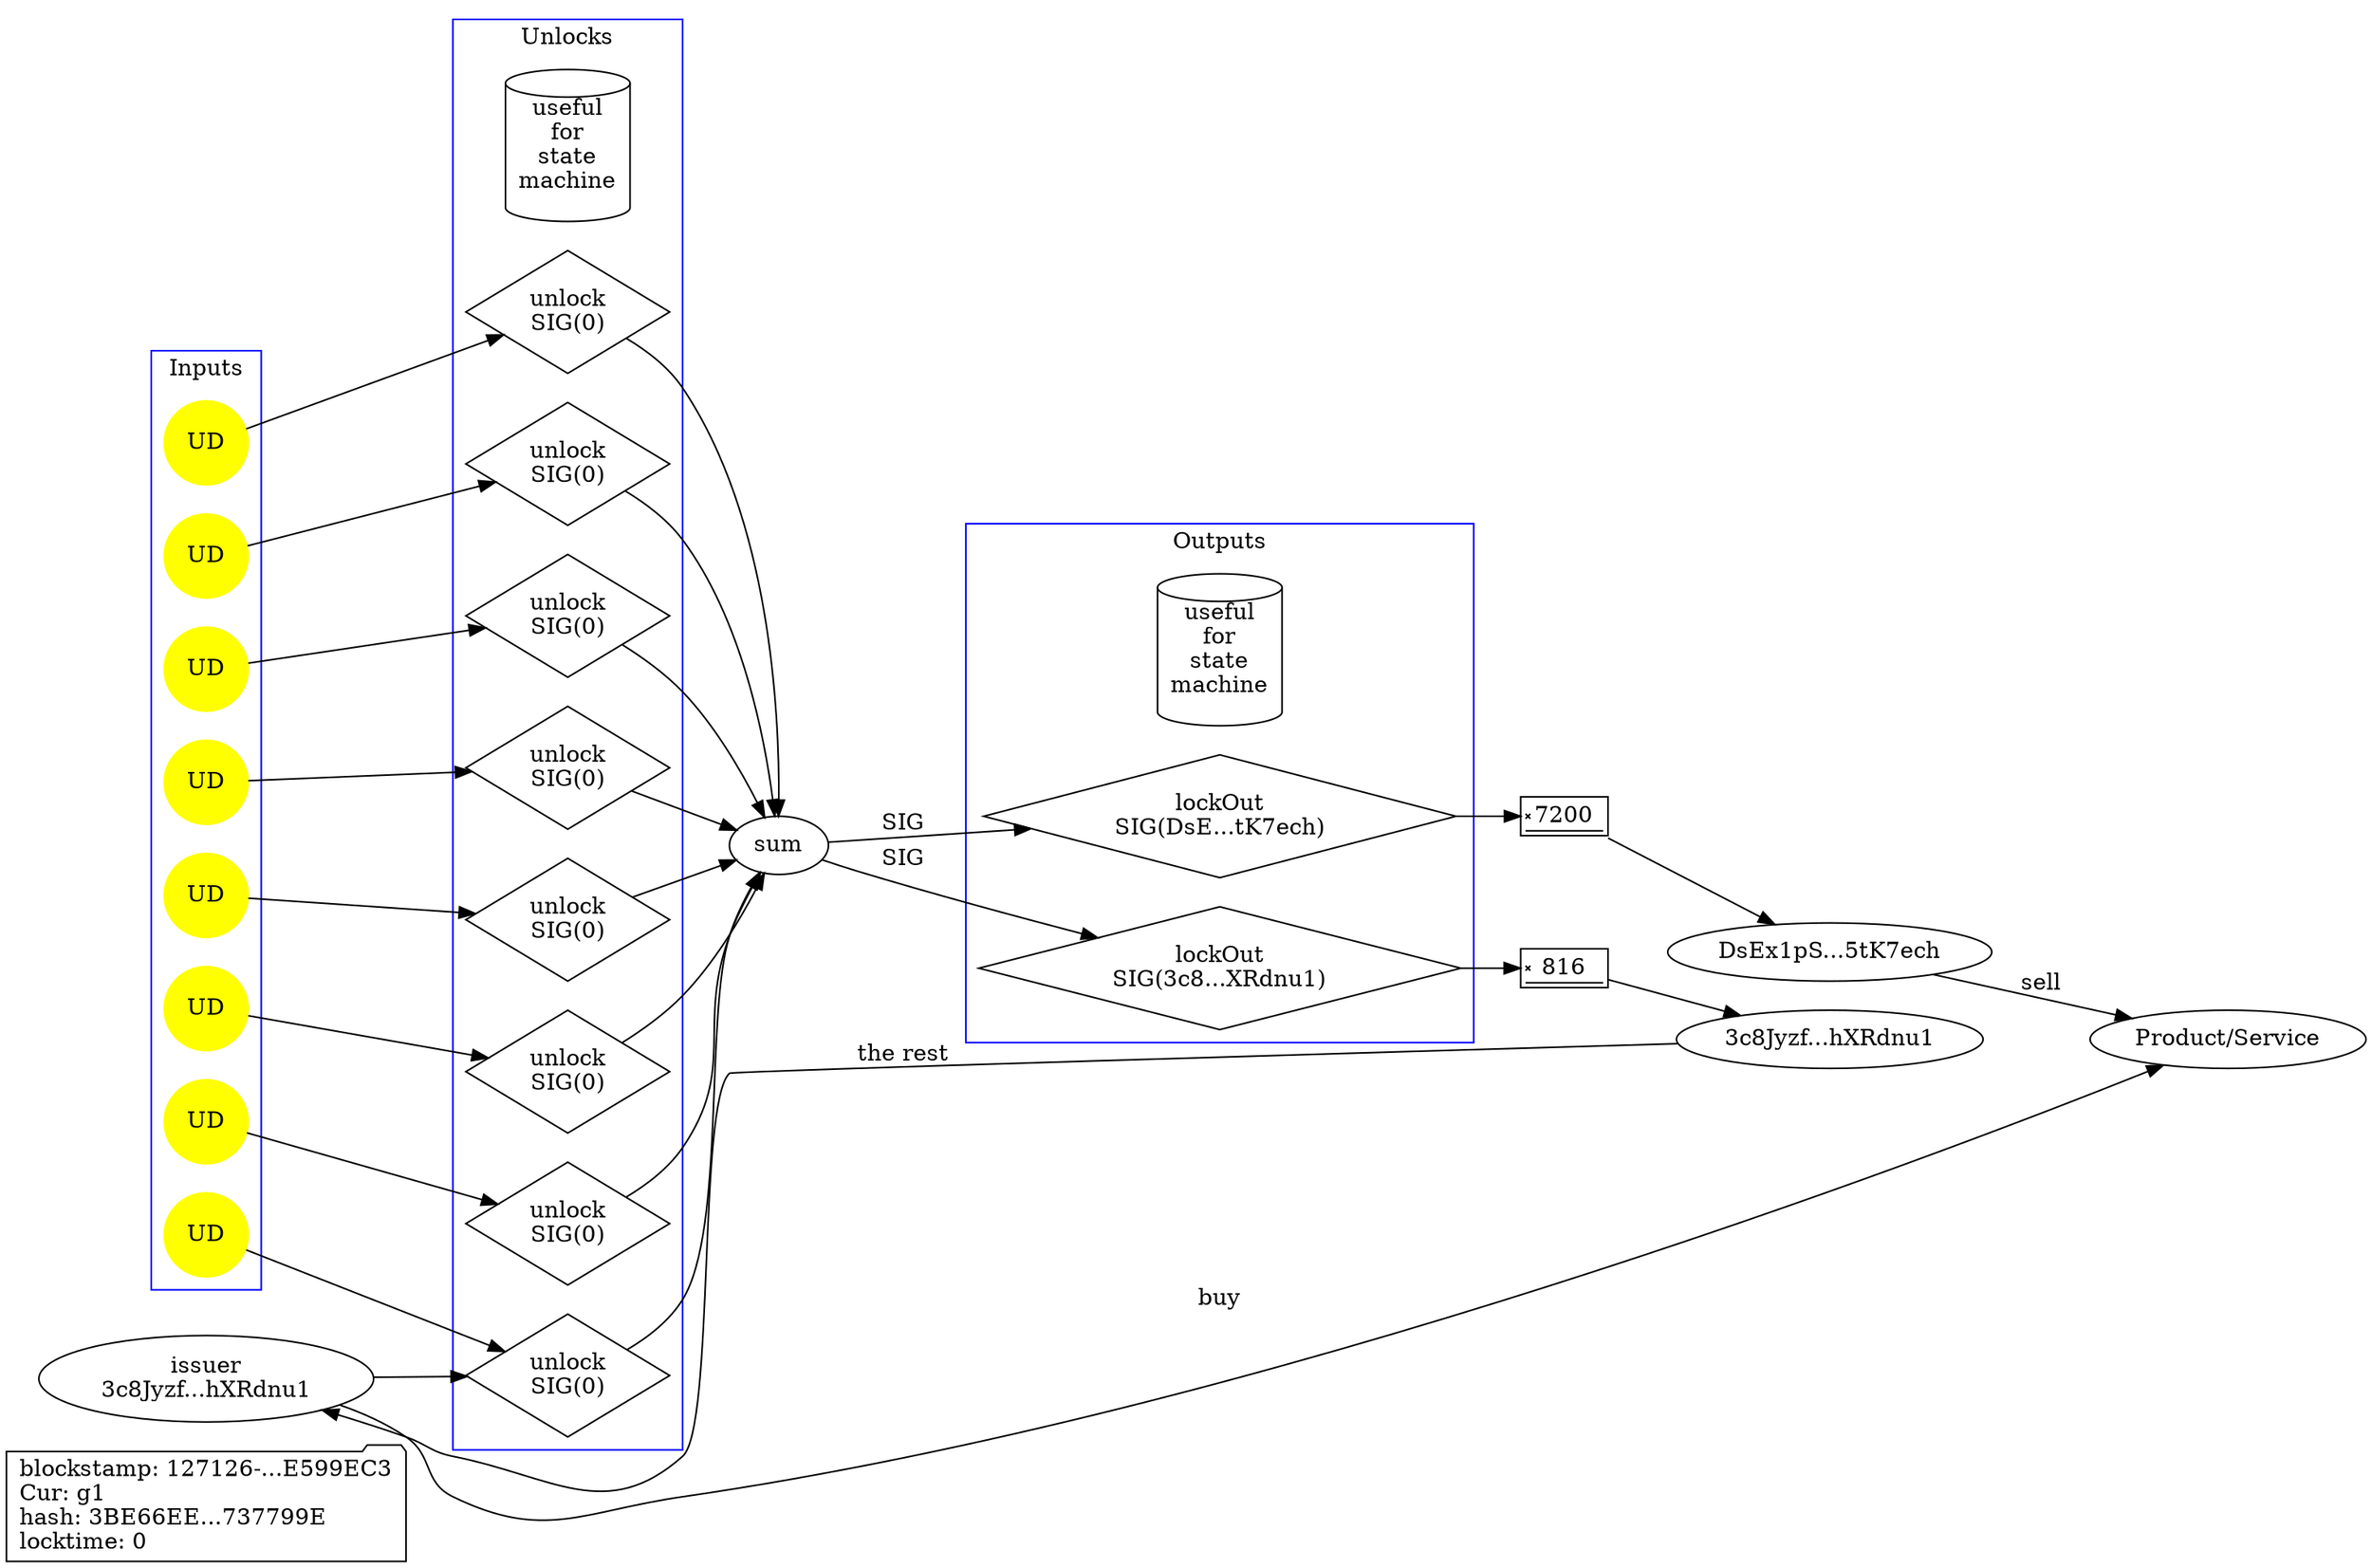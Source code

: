 digraph{
	graph [rankdir=LR];
	info [labeljust=l, shape=folder, label="blockstamp: 127126-...E599EC3\lCur: g1\lhash: 3BE66EE...737799E\llocktime: 0\l", URL="/graphviz/svg/block/127126"];
	good [label="Product/Service\n"];
	sum [label="sum"];
	rank = same; good; sum;

	subgraph cluster_inputs{
		label="Inputs";
		color=blue;
		labelloc=t;
		input457658053 [label="UD", URL="/graphviz/svg/block/113274", shape=circle, color=yellow, style=filled];
		input789315063 [label="UD", URL="/graphviz/svg/block/113558", shape=circle, color=yellow, style=filled];
		input1815056632 [label="UD", URL="/graphviz/svg/block/113820", shape=circle, color=yellow, style=filled];
		input405429262 [label="UD", URL="/graphviz/svg/block/114082", shape=circle, color=yellow, style=filled];
		input960104616 [label="UD", URL="/graphviz/svg/block/114358", shape=circle, color=yellow, style=filled];
		input1236184637 [label="UD", URL="/graphviz/svg/block/114634", shape=circle, color=yellow, style=filled];
		input1494638496 [label="UD", URL="/graphviz/svg/block/114906", shape=circle, color=yellow, style=filled];
		input328643232 [label="UD", URL="/graphviz/svg/block/115185", shape=circle, color=yellow, style=filled];
	}

	subgraph cluster_unlocks{
		label="Unlocks";
		color=blue;
		labelloc=t;
		dbu [label="useful\nfor\nstate\nmachine", shape=cylinder];
		unlock1971398345 [label="unlock\nSIG(0)", shape=diamond];
		input457658053 -> unlock1971398345 ;
		unlock733252153 [label="unlock\nSIG(0)", shape=diamond];
		input789315063 -> unlock733252153 ;
		unlock453961880 [label="unlock\nSIG(0)", shape=diamond];
		input1815056632 -> unlock453961880 ;
		unlock541018180 [label="unlock\nSIG(0)", shape=diamond];
		input405429262 -> unlock541018180 ;
		unlock1559533028 [label="unlock\nSIG(0)", shape=diamond];
		input960104616 -> unlock1559533028 ;
		unlock1394489601 [label="unlock\nSIG(0)", shape=diamond];
		input1236184637 -> unlock1394489601 ;
		unlock1069044178 [label="unlock\nSIG(0)", shape=diamond];
		input1494638496 -> unlock1069044178 ;
		unlock1696551689 [label="unlock\nSIG(0)", shape=diamond];
		input328643232 -> unlock1696551689 ;
	}

		unlock1971398345 -> sum ;
		unlock733252153 -> sum ;
		unlock453961880 -> sum ;
		unlock541018180 -> sum ;
		unlock1559533028 -> sum ;
		unlock1394489601 -> sum ;
		unlock1069044178 -> sum ;
		unlock1696551689 -> sum ;

	subgraph cluster_outputs{
		label="Outputs";
		color=blue;
		labelloc=t;
		dbo [label="useful\nfor\nstate\nmachine", shape=cylinder];
		lockOut1115927958 [label="lockOut\nSIG(DsE...tK7ech)", shape=diamond];
		lockOut1570447828 [label="lockOut\nSIG(3c8...XRdnu1)", shape=diamond];
	}
		amountOut1115927958 [label="7200", shape=signature];
		sum -> lockOut1115927958 [label="SIG",weight=10];
		_destDsEx1pS33vzYZg4MroyBV9hCw98j1gtHEhwiZ5tK7ech [label="DsEx1pS...5tK7ech", weight=0];
		amountOut1115927958 -> _destDsEx1pS33vzYZg4MroyBV9hCw98j1gtHEhwiZ5tK7ech [weight=0];
		_destDsEx1pS33vzYZg4MroyBV9hCw98j1gtHEhwiZ5tK7ech -> good [label="sell", weight=0];
		lockOut1115927958 -> amountOut1115927958;
		amountOut1570447828 [label="816", shape=signature];
		sum -> lockOut1570447828 [label="SIG",weight=10];
		_dest3c8JyzfYQJbYJNbvHDfqMJhnUcM4sGxjcJvnehXRdnu1 [label="3c8Jyzf...hXRdnu1", weight=0];
		amountOut1570447828 -> _dest3c8JyzfYQJbYJNbvHDfqMJhnUcM4sGxjcJvnehXRdnu1 [weight=0];
		_3c8JyzfYQJbYJNbvHDfqMJhnUcM4sGxjcJvnehXRdnu1 -> _dest3c8JyzfYQJbYJNbvHDfqMJhnUcM4sGxjcJvnehXRdnu1 [weight=0, dir=back, label="the rest"];
		lockOut1570447828 -> amountOut1570447828;
	_3c8JyzfYQJbYJNbvHDfqMJhnUcM4sGxjcJvnehXRdnu1 [label="issuer\n3c8Jyzf...hXRdnu1"];
	_3c8JyzfYQJbYJNbvHDfqMJhnUcM4sGxjcJvnehXRdnu1 -> unlock1971398345 [weight=0];
	_3c8JyzfYQJbYJNbvHDfqMJhnUcM4sGxjcJvnehXRdnu1 -> good [label="buy", weight=0];

}
